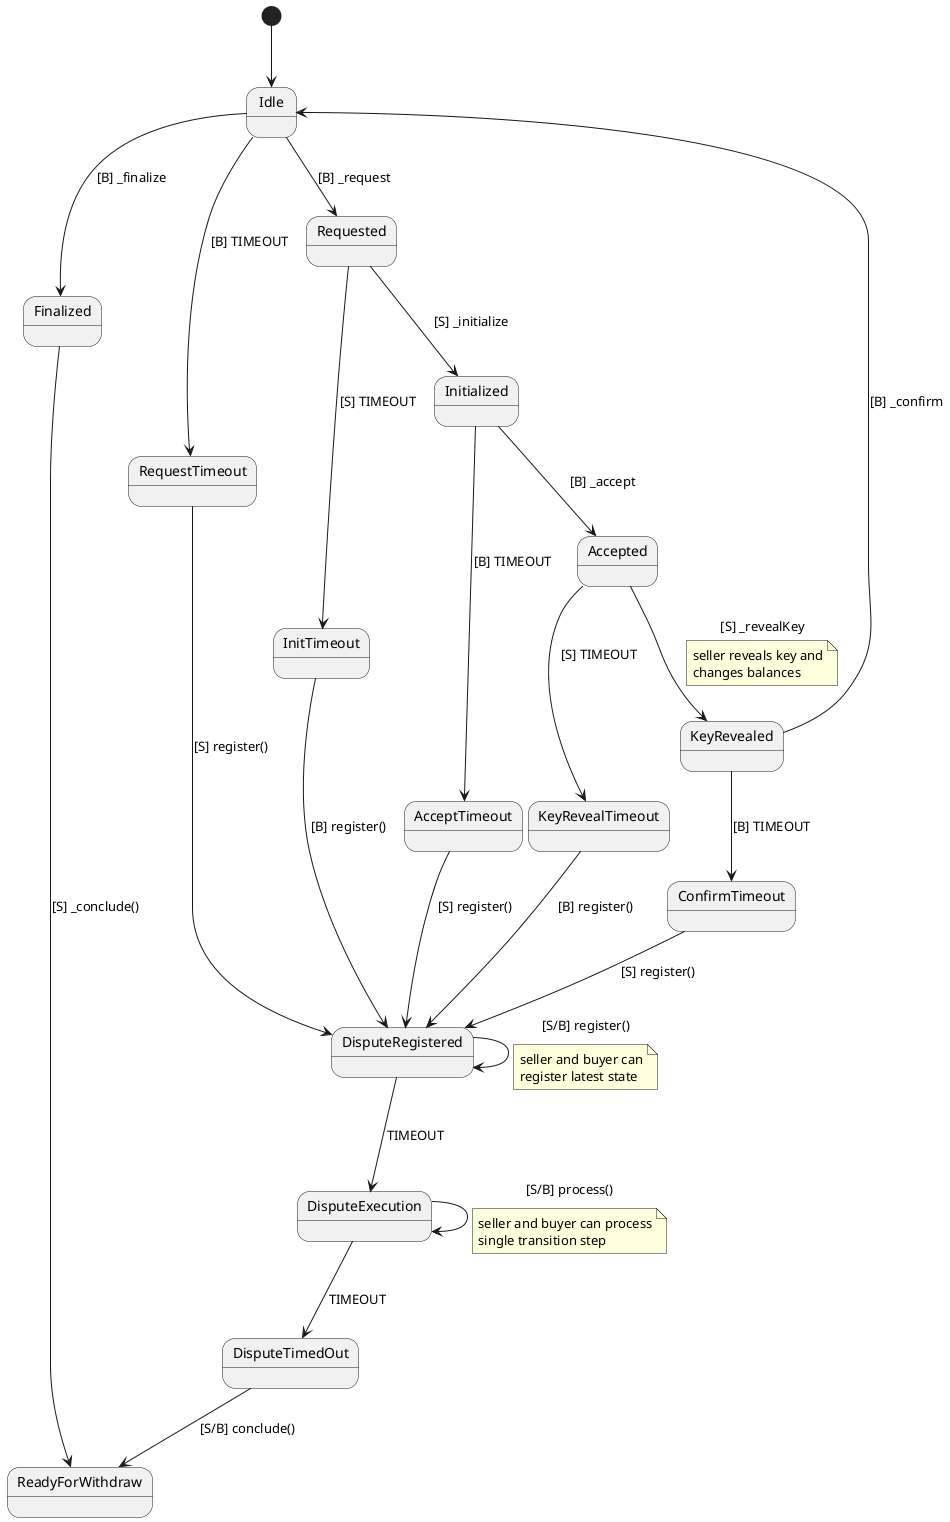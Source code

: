 @startuml
[*] --> Idle

Idle --> Requested : [B] _request
Idle --> RequestTimeout : [B] TIMEOUT
Idle --> Finalized : [B] _finalize
Requested --> Initialized : [S] _initialize
Requested --> InitTimeout : [S] TIMEOUT
Initialized --> Accepted : [B] _accept
Initialized --> AcceptTimeout : [B] TIMEOUT
Accepted --> KeyRevealed : [S] _revealKey
note on link
  seller reveals key and
  changes balances
end note
Accepted --> KeyRevealTimeout : [S] TIMEOUT
KeyRevealed --> Idle : [B] _confirm
KeyRevealed --> ConfirmTimeout : [B] TIMEOUT

RequestTimeout --> DisputeRegistered : [S] register()
InitTimeout --> DisputeRegistered : [B] register()
AcceptTimeout --> DisputeRegistered : [S] register()
KeyRevealTimeout --> DisputeRegistered : [B] register()
ConfirmTimeout --> DisputeRegistered : [S] register()

DisputeRegistered --> DisputeRegistered : [S/B] register()
note on link
  seller and buyer can
  register latest state
end note
DisputeRegistered --> DisputeExecution : TIMEOUT
DisputeExecution --> DisputeExecution : [S/B] process()
note on link
  seller and buyer can process
  single transition step
end note
DisputeExecution --> DisputeTimedOut : TIMEOUT
DisputeTimedOut --> ReadyForWithdraw : [S/B] conclude()

Finalized --> ReadyForWithdraw : [S] _conclude()
@enduml
